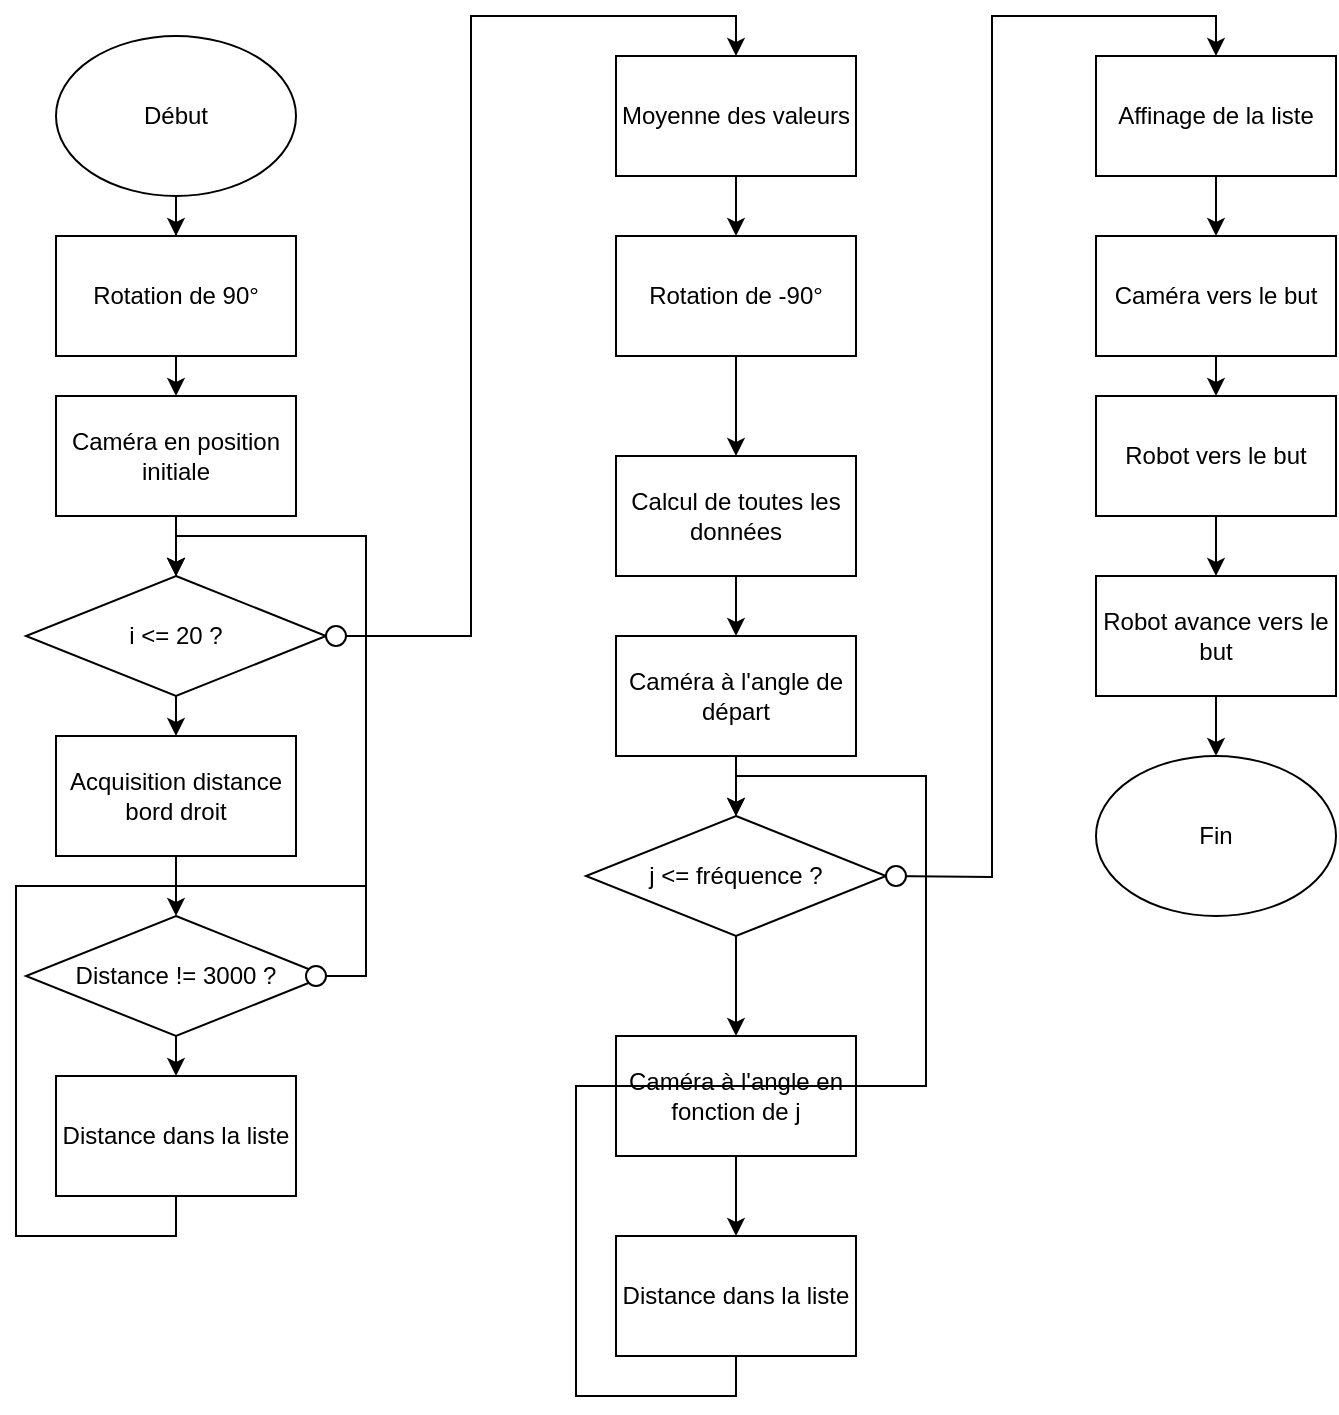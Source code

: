 <mxfile version="18.0.4" type="device"><diagram id="SYVL_nsZcQBMq1_7b4l4" name="Page-1"><mxGraphModel dx="1826" dy="770" grid="1" gridSize="10" guides="1" tooltips="1" connect="1" arrows="1" fold="1" page="1" pageScale="1" pageWidth="1200" pageHeight="1600" math="0" shadow="0"><root><mxCell id="0"/><mxCell id="1" parent="0"/><mxCell id="ikCXNEyVovA56tKzWaCE-20" style="edgeStyle=orthogonalEdgeStyle;rounded=0;orthogonalLoop=1;jettySize=auto;html=1;exitX=0.5;exitY=1;exitDx=0;exitDy=0;" edge="1" parent="1" source="ikCXNEyVovA56tKzWaCE-1" target="ikCXNEyVovA56tKzWaCE-2"><mxGeometry relative="1" as="geometry"/></mxCell><mxCell id="ikCXNEyVovA56tKzWaCE-1" value="Début" style="ellipse;whiteSpace=wrap;html=1;" vertex="1" parent="1"><mxGeometry x="80" y="20" width="120" height="80" as="geometry"/></mxCell><mxCell id="ikCXNEyVovA56tKzWaCE-21" style="edgeStyle=orthogonalEdgeStyle;rounded=0;orthogonalLoop=1;jettySize=auto;html=1;exitX=0.5;exitY=1;exitDx=0;exitDy=0;entryX=0.5;entryY=0;entryDx=0;entryDy=0;" edge="1" parent="1" source="ikCXNEyVovA56tKzWaCE-2" target="ikCXNEyVovA56tKzWaCE-3"><mxGeometry relative="1" as="geometry"/></mxCell><mxCell id="ikCXNEyVovA56tKzWaCE-2" value="Rotation de 90°" style="rounded=0;whiteSpace=wrap;html=1;" vertex="1" parent="1"><mxGeometry x="80" y="120" width="120" height="60" as="geometry"/></mxCell><mxCell id="ikCXNEyVovA56tKzWaCE-22" style="edgeStyle=orthogonalEdgeStyle;rounded=0;orthogonalLoop=1;jettySize=auto;html=1;exitX=0.5;exitY=1;exitDx=0;exitDy=0;entryX=0.5;entryY=0;entryDx=0;entryDy=0;" edge="1" parent="1" source="ikCXNEyVovA56tKzWaCE-3" target="ikCXNEyVovA56tKzWaCE-4"><mxGeometry relative="1" as="geometry"/></mxCell><mxCell id="ikCXNEyVovA56tKzWaCE-3" value="Caméra en position initiale" style="rounded=0;whiteSpace=wrap;html=1;" vertex="1" parent="1"><mxGeometry x="80" y="200" width="120" height="60" as="geometry"/></mxCell><mxCell id="ikCXNEyVovA56tKzWaCE-23" style="edgeStyle=orthogonalEdgeStyle;rounded=0;orthogonalLoop=1;jettySize=auto;html=1;exitX=0.5;exitY=1;exitDx=0;exitDy=0;entryX=0.5;entryY=0;entryDx=0;entryDy=0;" edge="1" parent="1" source="ikCXNEyVovA56tKzWaCE-4" target="ikCXNEyVovA56tKzWaCE-7"><mxGeometry relative="1" as="geometry"/></mxCell><mxCell id="ikCXNEyVovA56tKzWaCE-27" style="edgeStyle=orthogonalEdgeStyle;rounded=0;orthogonalLoop=1;jettySize=auto;html=1;exitX=1;exitY=0.5;exitDx=0;exitDy=0;entryX=0.5;entryY=0;entryDx=0;entryDy=0;" edge="1" parent="1" source="ikCXNEyVovA56tKzWaCE-4" target="ikCXNEyVovA56tKzWaCE-26"><mxGeometry relative="1" as="geometry"/></mxCell><mxCell id="ikCXNEyVovA56tKzWaCE-4" value="i &amp;lt;= 20 ?" style="rhombus;whiteSpace=wrap;html=1;" vertex="1" parent="1"><mxGeometry x="65" y="290" width="150" height="60" as="geometry"/></mxCell><mxCell id="ikCXNEyVovA56tKzWaCE-24" style="edgeStyle=orthogonalEdgeStyle;rounded=0;orthogonalLoop=1;jettySize=auto;html=1;exitX=0.5;exitY=1;exitDx=0;exitDy=0;entryX=0.5;entryY=0;entryDx=0;entryDy=0;" edge="1" parent="1" source="ikCXNEyVovA56tKzWaCE-7" target="ikCXNEyVovA56tKzWaCE-8"><mxGeometry relative="1" as="geometry"/></mxCell><mxCell id="ikCXNEyVovA56tKzWaCE-7" value="Acquisition distance bord droit" style="rounded=0;whiteSpace=wrap;html=1;" vertex="1" parent="1"><mxGeometry x="80" y="370" width="120" height="60" as="geometry"/></mxCell><mxCell id="ikCXNEyVovA56tKzWaCE-17" style="edgeStyle=orthogonalEdgeStyle;rounded=0;orthogonalLoop=1;jettySize=auto;html=1;exitX=1;exitY=0.5;exitDx=0;exitDy=0;entryX=0.5;entryY=0;entryDx=0;entryDy=0;" edge="1" parent="1" source="ikCXNEyVovA56tKzWaCE-8" target="ikCXNEyVovA56tKzWaCE-4"><mxGeometry relative="1" as="geometry"/></mxCell><mxCell id="ikCXNEyVovA56tKzWaCE-25" style="edgeStyle=orthogonalEdgeStyle;rounded=0;orthogonalLoop=1;jettySize=auto;html=1;exitX=0.5;exitY=1;exitDx=0;exitDy=0;entryX=0.5;entryY=0;entryDx=0;entryDy=0;" edge="1" parent="1" source="ikCXNEyVovA56tKzWaCE-8" target="ikCXNEyVovA56tKzWaCE-9"><mxGeometry relative="1" as="geometry"/></mxCell><mxCell id="ikCXNEyVovA56tKzWaCE-8" value="Distance != 3000 ?" style="rhombus;whiteSpace=wrap;html=1;" vertex="1" parent="1"><mxGeometry x="65" y="460" width="150" height="60" as="geometry"/></mxCell><mxCell id="ikCXNEyVovA56tKzWaCE-10" style="edgeStyle=orthogonalEdgeStyle;rounded=0;orthogonalLoop=1;jettySize=auto;html=1;exitX=0.5;exitY=1;exitDx=0;exitDy=0;entryX=0.5;entryY=0;entryDx=0;entryDy=0;" edge="1" parent="1" source="ikCXNEyVovA56tKzWaCE-9" target="ikCXNEyVovA56tKzWaCE-4"><mxGeometry relative="1" as="geometry"/></mxCell><mxCell id="ikCXNEyVovA56tKzWaCE-9" value="Distance dans la liste" style="rounded=0;whiteSpace=wrap;html=1;" vertex="1" parent="1"><mxGeometry x="80" y="540" width="120" height="60" as="geometry"/></mxCell><mxCell id="ikCXNEyVovA56tKzWaCE-19" value="" style="ellipse;whiteSpace=wrap;html=1;aspect=fixed;" vertex="1" parent="1"><mxGeometry x="205" y="485" width="10" height="10" as="geometry"/></mxCell><mxCell id="ikCXNEyVovA56tKzWaCE-36" style="edgeStyle=orthogonalEdgeStyle;rounded=0;orthogonalLoop=1;jettySize=auto;html=1;exitX=0.5;exitY=1;exitDx=0;exitDy=0;entryX=0.5;entryY=0;entryDx=0;entryDy=0;" edge="1" parent="1" source="ikCXNEyVovA56tKzWaCE-26" target="ikCXNEyVovA56tKzWaCE-33"><mxGeometry relative="1" as="geometry"/></mxCell><mxCell id="ikCXNEyVovA56tKzWaCE-26" value="Moyenne des valeurs" style="rounded=0;whiteSpace=wrap;html=1;" vertex="1" parent="1"><mxGeometry x="360" y="30" width="120" height="60" as="geometry"/></mxCell><mxCell id="ikCXNEyVovA56tKzWaCE-28" value="" style="ellipse;whiteSpace=wrap;html=1;aspect=fixed;" vertex="1" parent="1"><mxGeometry x="215" y="315" width="10" height="10" as="geometry"/></mxCell><mxCell id="ikCXNEyVovA56tKzWaCE-38" style="edgeStyle=orthogonalEdgeStyle;rounded=0;orthogonalLoop=1;jettySize=auto;html=1;exitX=0.5;exitY=1;exitDx=0;exitDy=0;entryX=0.5;entryY=0;entryDx=0;entryDy=0;" edge="1" parent="1" source="ikCXNEyVovA56tKzWaCE-30" target="ikCXNEyVovA56tKzWaCE-31"><mxGeometry relative="1" as="geometry"/></mxCell><mxCell id="ikCXNEyVovA56tKzWaCE-30" value="Calcul de toutes les données" style="rounded=0;whiteSpace=wrap;html=1;" vertex="1" parent="1"><mxGeometry x="360" y="230" width="120" height="60" as="geometry"/></mxCell><mxCell id="ikCXNEyVovA56tKzWaCE-39" style="edgeStyle=orthogonalEdgeStyle;rounded=0;orthogonalLoop=1;jettySize=auto;html=1;exitX=0.5;exitY=1;exitDx=0;exitDy=0;entryX=0.5;entryY=0;entryDx=0;entryDy=0;" edge="1" parent="1" source="ikCXNEyVovA56tKzWaCE-31" target="ikCXNEyVovA56tKzWaCE-32"><mxGeometry relative="1" as="geometry"/></mxCell><mxCell id="ikCXNEyVovA56tKzWaCE-31" value="Caméra à l'angle de départ" style="rounded=0;whiteSpace=wrap;html=1;" vertex="1" parent="1"><mxGeometry x="360" y="320" width="120" height="60" as="geometry"/></mxCell><mxCell id="ikCXNEyVovA56tKzWaCE-40" style="edgeStyle=orthogonalEdgeStyle;rounded=0;orthogonalLoop=1;jettySize=auto;html=1;exitX=0.5;exitY=1;exitDx=0;exitDy=0;entryX=0.5;entryY=0;entryDx=0;entryDy=0;" edge="1" parent="1" source="ikCXNEyVovA56tKzWaCE-32" target="ikCXNEyVovA56tKzWaCE-34"><mxGeometry relative="1" as="geometry"/></mxCell><mxCell id="ikCXNEyVovA56tKzWaCE-32" value="j &amp;lt;= fréquence ?" style="rhombus;whiteSpace=wrap;html=1;" vertex="1" parent="1"><mxGeometry x="345" y="410" width="150" height="60" as="geometry"/></mxCell><mxCell id="ikCXNEyVovA56tKzWaCE-37" style="edgeStyle=orthogonalEdgeStyle;rounded=0;orthogonalLoop=1;jettySize=auto;html=1;exitX=0.5;exitY=1;exitDx=0;exitDy=0;entryX=0.5;entryY=0;entryDx=0;entryDy=0;" edge="1" parent="1" source="ikCXNEyVovA56tKzWaCE-33" target="ikCXNEyVovA56tKzWaCE-30"><mxGeometry relative="1" as="geometry"/></mxCell><mxCell id="ikCXNEyVovA56tKzWaCE-33" value="&lt;span style=&quot;&quot;&gt;Rotation de -90°&lt;/span&gt;" style="rounded=0;whiteSpace=wrap;html=1;" vertex="1" parent="1"><mxGeometry x="360" y="120" width="120" height="60" as="geometry"/></mxCell><mxCell id="ikCXNEyVovA56tKzWaCE-41" style="edgeStyle=orthogonalEdgeStyle;rounded=0;orthogonalLoop=1;jettySize=auto;html=1;exitX=0.5;exitY=1;exitDx=0;exitDy=0;entryX=0.5;entryY=0;entryDx=0;entryDy=0;" edge="1" parent="1" source="ikCXNEyVovA56tKzWaCE-34" target="ikCXNEyVovA56tKzWaCE-35"><mxGeometry relative="1" as="geometry"/></mxCell><mxCell id="ikCXNEyVovA56tKzWaCE-34" value="Caméra à l'angle en fonction de j" style="rounded=0;whiteSpace=wrap;html=1;" vertex="1" parent="1"><mxGeometry x="360" y="520" width="120" height="60" as="geometry"/></mxCell><mxCell id="ikCXNEyVovA56tKzWaCE-42" style="edgeStyle=orthogonalEdgeStyle;rounded=0;orthogonalLoop=1;jettySize=auto;html=1;exitX=0.5;exitY=1;exitDx=0;exitDy=0;entryX=0.5;entryY=0;entryDx=0;entryDy=0;" edge="1" parent="1" source="ikCXNEyVovA56tKzWaCE-35" target="ikCXNEyVovA56tKzWaCE-32"><mxGeometry relative="1" as="geometry"/></mxCell><mxCell id="ikCXNEyVovA56tKzWaCE-35" value="Distance dans la liste" style="rounded=0;whiteSpace=wrap;html=1;" vertex="1" parent="1"><mxGeometry x="360" y="620" width="120" height="60" as="geometry"/></mxCell><mxCell id="ikCXNEyVovA56tKzWaCE-45" style="edgeStyle=orthogonalEdgeStyle;rounded=0;orthogonalLoop=1;jettySize=auto;html=1;exitX=0;exitY=0.5;exitDx=0;exitDy=0;entryX=0.5;entryY=0;entryDx=0;entryDy=0;" edge="1" parent="1" target="ikCXNEyVovA56tKzWaCE-44"><mxGeometry relative="1" as="geometry"><mxPoint x="495" y="440" as="sourcePoint"/></mxGeometry></mxCell><mxCell id="ikCXNEyVovA56tKzWaCE-50" style="edgeStyle=orthogonalEdgeStyle;rounded=0;orthogonalLoop=1;jettySize=auto;html=1;exitX=0.5;exitY=1;exitDx=0;exitDy=0;entryX=0.5;entryY=0;entryDx=0;entryDy=0;" edge="1" parent="1" source="ikCXNEyVovA56tKzWaCE-44" target="ikCXNEyVovA56tKzWaCE-47"><mxGeometry relative="1" as="geometry"/></mxCell><mxCell id="ikCXNEyVovA56tKzWaCE-44" value="Affinage de la liste" style="rounded=0;whiteSpace=wrap;html=1;" vertex="1" parent="1"><mxGeometry x="600" y="30" width="120" height="60" as="geometry"/></mxCell><mxCell id="ikCXNEyVovA56tKzWaCE-46" value="" style="ellipse;whiteSpace=wrap;html=1;aspect=fixed;" vertex="1" parent="1"><mxGeometry x="495" y="435" width="10" height="10" as="geometry"/></mxCell><mxCell id="ikCXNEyVovA56tKzWaCE-51" style="edgeStyle=orthogonalEdgeStyle;rounded=0;orthogonalLoop=1;jettySize=auto;html=1;exitX=0.5;exitY=1;exitDx=0;exitDy=0;entryX=0.5;entryY=0;entryDx=0;entryDy=0;" edge="1" parent="1" source="ikCXNEyVovA56tKzWaCE-47" target="ikCXNEyVovA56tKzWaCE-48"><mxGeometry relative="1" as="geometry"/></mxCell><mxCell id="ikCXNEyVovA56tKzWaCE-47" value="Caméra vers le but" style="rounded=0;whiteSpace=wrap;html=1;" vertex="1" parent="1"><mxGeometry x="600" y="120" width="120" height="60" as="geometry"/></mxCell><mxCell id="ikCXNEyVovA56tKzWaCE-52" style="edgeStyle=orthogonalEdgeStyle;rounded=0;orthogonalLoop=1;jettySize=auto;html=1;exitX=0.5;exitY=1;exitDx=0;exitDy=0;entryX=0.5;entryY=0;entryDx=0;entryDy=0;" edge="1" parent="1" source="ikCXNEyVovA56tKzWaCE-48" target="ikCXNEyVovA56tKzWaCE-49"><mxGeometry relative="1" as="geometry"/></mxCell><mxCell id="ikCXNEyVovA56tKzWaCE-48" value="Robot vers le but" style="rounded=0;whiteSpace=wrap;html=1;" vertex="1" parent="1"><mxGeometry x="600" y="200" width="120" height="60" as="geometry"/></mxCell><mxCell id="ikCXNEyVovA56tKzWaCE-54" style="edgeStyle=orthogonalEdgeStyle;rounded=0;orthogonalLoop=1;jettySize=auto;html=1;exitX=0.5;exitY=1;exitDx=0;exitDy=0;entryX=0.5;entryY=0;entryDx=0;entryDy=0;" edge="1" parent="1" source="ikCXNEyVovA56tKzWaCE-49" target="ikCXNEyVovA56tKzWaCE-53"><mxGeometry relative="1" as="geometry"/></mxCell><mxCell id="ikCXNEyVovA56tKzWaCE-49" value="Robot avance vers le but" style="rounded=0;whiteSpace=wrap;html=1;" vertex="1" parent="1"><mxGeometry x="600" y="290" width="120" height="60" as="geometry"/></mxCell><mxCell id="ikCXNEyVovA56tKzWaCE-53" value="Fin" style="ellipse;whiteSpace=wrap;html=1;" vertex="1" parent="1"><mxGeometry x="600" y="380" width="120" height="80" as="geometry"/></mxCell></root></mxGraphModel></diagram></mxfile>